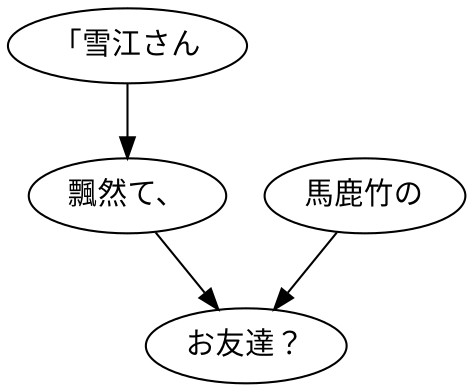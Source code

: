 digraph graph6918 {
	node0 [label="「雪江さん"];
	node1 [label="飄然て、"];
	node2 [label="馬鹿竹の"];
	node3 [label="お友達？"];
	node0 -> node1;
	node1 -> node3;
	node2 -> node3;
}
